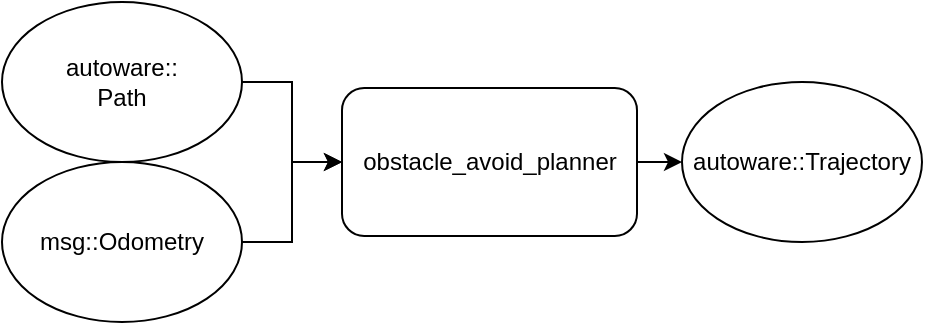 <mxfile version="21.1.1" type="github">
  <diagram name="페이지-1" id="e1kyk_bAt1oQyzGE8uVm">
    <mxGraphModel dx="1374" dy="751" grid="1" gridSize="10" guides="1" tooltips="1" connect="1" arrows="1" fold="1" page="1" pageScale="1" pageWidth="827" pageHeight="1169" math="0" shadow="0">
      <root>
        <mxCell id="0" />
        <mxCell id="1" parent="0" />
        <mxCell id="TUyGLT39QLDZdBPn5j5a-10" style="edgeStyle=orthogonalEdgeStyle;rounded=0;orthogonalLoop=1;jettySize=auto;html=1;" edge="1" parent="1" source="TUyGLT39QLDZdBPn5j5a-4" target="TUyGLT39QLDZdBPn5j5a-7">
          <mxGeometry relative="1" as="geometry" />
        </mxCell>
        <mxCell id="TUyGLT39QLDZdBPn5j5a-4" value="&lt;div style=&quot;&quot;&gt;obstacle_avoid_planner&lt;/div&gt;" style="rounded=1;whiteSpace=wrap;html=1;align=center;" vertex="1" parent="1">
          <mxGeometry x="220" y="296" width="147.5" height="74" as="geometry" />
        </mxCell>
        <mxCell id="TUyGLT39QLDZdBPn5j5a-8" style="edgeStyle=orthogonalEdgeStyle;rounded=0;orthogonalLoop=1;jettySize=auto;html=1;entryX=0;entryY=0.5;entryDx=0;entryDy=0;" edge="1" parent="1" source="TUyGLT39QLDZdBPn5j5a-5" target="TUyGLT39QLDZdBPn5j5a-4">
          <mxGeometry relative="1" as="geometry" />
        </mxCell>
        <mxCell id="TUyGLT39QLDZdBPn5j5a-5" value="autoware::&lt;br&gt;Path" style="ellipse;whiteSpace=wrap;html=1;" vertex="1" parent="1">
          <mxGeometry x="50" y="253" width="120" height="80" as="geometry" />
        </mxCell>
        <mxCell id="TUyGLT39QLDZdBPn5j5a-9" style="edgeStyle=orthogonalEdgeStyle;rounded=0;orthogonalLoop=1;jettySize=auto;html=1;entryX=0;entryY=0.5;entryDx=0;entryDy=0;" edge="1" parent="1" source="TUyGLT39QLDZdBPn5j5a-6" target="TUyGLT39QLDZdBPn5j5a-4">
          <mxGeometry relative="1" as="geometry" />
        </mxCell>
        <mxCell id="TUyGLT39QLDZdBPn5j5a-6" value="msg::Odometry" style="ellipse;whiteSpace=wrap;html=1;" vertex="1" parent="1">
          <mxGeometry x="50" y="333" width="120" height="80" as="geometry" />
        </mxCell>
        <mxCell id="TUyGLT39QLDZdBPn5j5a-7" value="autoware::Trajectory" style="ellipse;whiteSpace=wrap;html=1;" vertex="1" parent="1">
          <mxGeometry x="390" y="293" width="120" height="80" as="geometry" />
        </mxCell>
      </root>
    </mxGraphModel>
  </diagram>
</mxfile>

